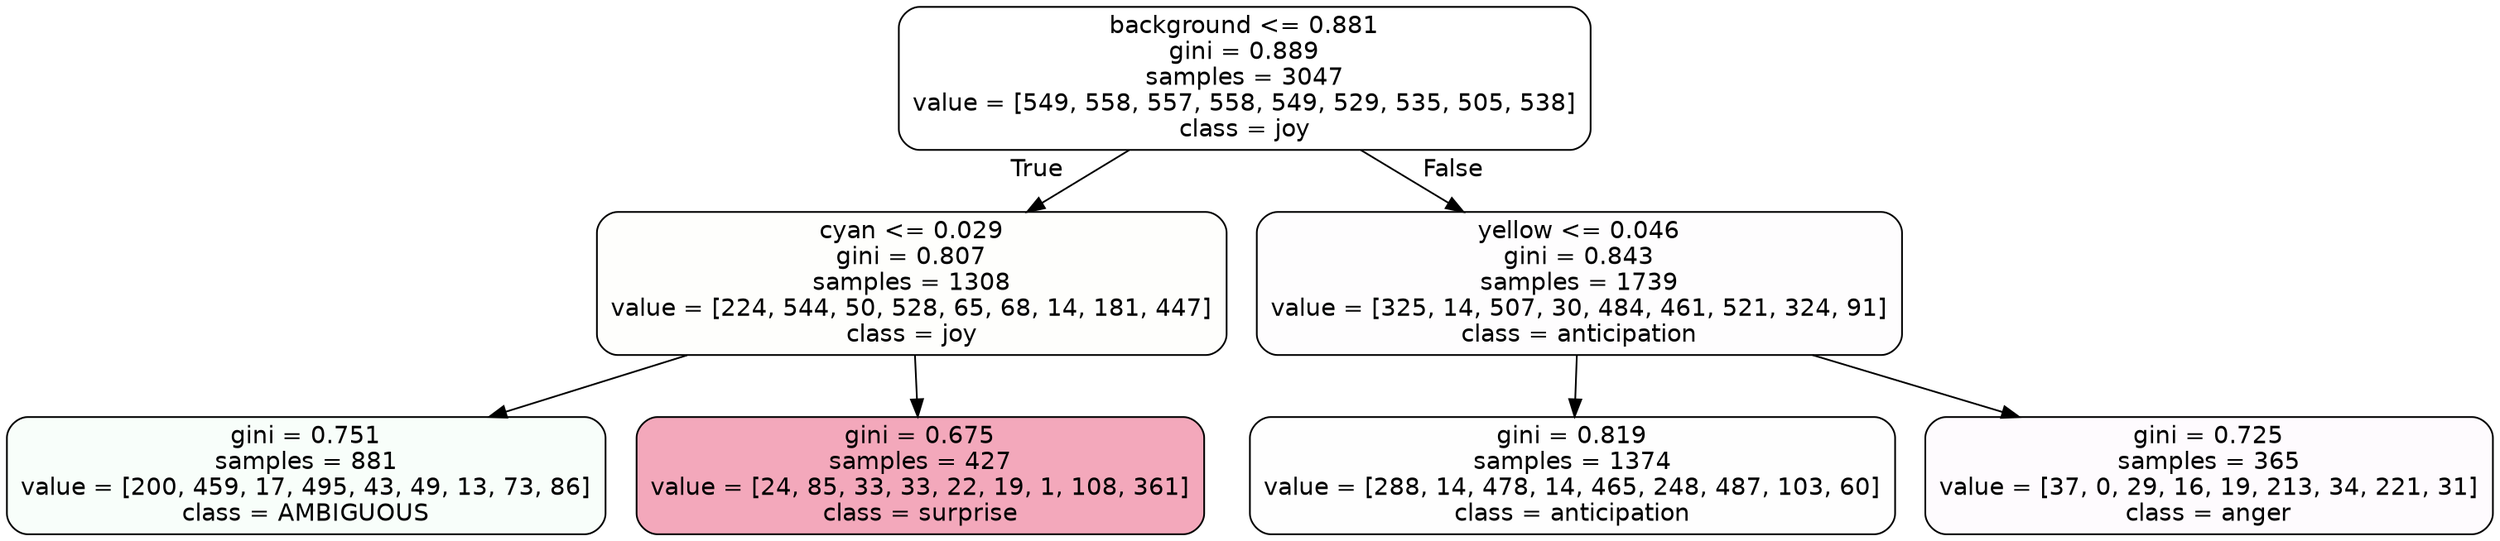 digraph Tree {
node [shape=box, style="filled, rounded", color="black", fontname=helvetica] ;
edge [fontname=helvetica] ;
0 [label="background <= 0.881\ngini = 0.889\nsamples = 3047\nvalue = [549, 558, 557, 558, 549, 529, 535, 505, 538]\nclass = joy", fillcolor="#d7e53900"] ;
1 [label="cyan <= 0.029\ngini = 0.807\nsamples = 1308\nvalue = [224, 544, 50, 528, 65, 68, 14, 181, 447]\nclass = joy", fillcolor="#d7e53903"] ;
0 -> 1 [labeldistance=2.5, labelangle=45, headlabel="True"] ;
2 [label="gini = 0.751\nsamples = 881\nvalue = [200, 459, 17, 495, 43, 49, 13, 73, 86]\nclass = AMBIGUOUS", fillcolor="#39e58109"] ;
1 -> 2 ;
3 [label="gini = 0.675\nsamples = 427\nvalue = [24, 85, 33, 33, 22, 19, 1, 108, 361]\nclass = surprise", fillcolor="#e5396470"] ;
1 -> 3 ;
4 [label="yellow <= 0.046\ngini = 0.843\nsamples = 1739\nvalue = [325, 14, 507, 30, 484, 461, 521, 324, 91]\nclass = anticipation", fillcolor="#8139e502"] ;
0 -> 4 [labeldistance=2.5, labelangle=-45, headlabel="False"] ;
5 [label="gini = 0.819\nsamples = 1374\nvalue = [288, 14, 478, 14, 465, 248, 487, 103, 60]\nclass = anticipation", fillcolor="#8139e501"] ;
4 -> 5 ;
6 [label="gini = 0.725\nsamples = 365\nvalue = [37, 0, 29, 16, 19, 213, 34, 221, 31]\nclass = anger", fillcolor="#e539d705"] ;
4 -> 6 ;
}